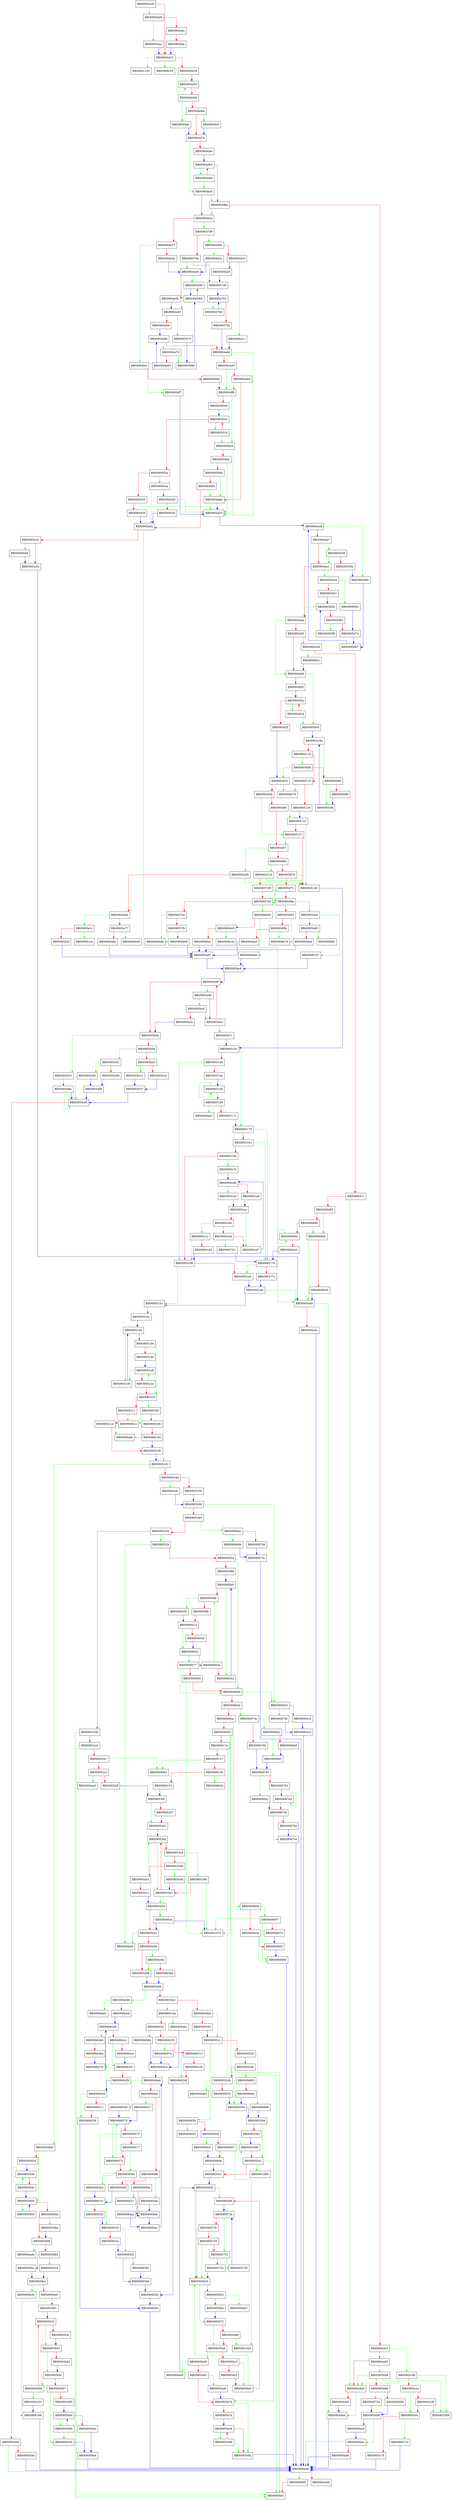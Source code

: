 digraph ____strtold_l_internal {
  node [shape="box"];
  graph [splines=ortho];
  BB00904cd0 -> BB00905bd0 [color="green"];
  BB00904cd0 -> BB00904d15 [color="red"];
  BB00904d15 -> BB00401100 [color="green"];
  BB00904d15 -> BB00906c59 [color="green"];
  BB00904d15 -> BB00904d39 [color="red"];
  BB00904d39 -> BB00904d50 [color="blue"];
  BB00904d50 -> BB00904d50 [color="green"];
  BB00904d50 -> BB00904d66 [color="red"];
  BB00904d66 -> BB009050a0 [color="green"];
  BB00904d66 -> BB00904d6e [color="red"];
  BB00904d6e -> BB00904fc0 [color="green"];
  BB00904d6e -> BB00904d7e [color="red"];
  BB00904d7e -> BB00904e20 [color="green"];
  BB00904d7e -> BB00904d8e [color="red"];
  BB00904d8e -> BB00904db5 [color="blue"];
  BB00904da0 -> BB00904e20 [color="green"];
  BB00904da0 -> BB00904db5 [color="red"];
  BB00904db5 -> BB00904da0 [color="green"];
  BB00904db5 -> BB00904dba [color="red"];
  BB00904dba -> BB00904e2a [color="green"];
  BB00904dba -> BB00904dc3 [color="red"];
  BB00904dc3 -> BB00905c0b [color="green"];
  BB00904dc3 -> BB00904dd5 [color="red"];
  BB00904dd5 -> BB00905b68 [color="green"];
  BB00904dd5 -> BB00904ddd [color="red"];
  BB00904ddd -> BB00904ded [color="green"];
  BB00904ddd -> BB00904de5 [color="red"];
  BB00904de5 -> BB00904ded [color="blue"];
  BB00904ded -> BB00904def [color="blue"];
  BB00904def -> BB00906bf5 [color="green"];
  BB00904def -> BB00904e06 [color="red"];
  BB00904e20 -> BB00904dba [color="green"];
  BB00904e20 -> BB00904e2a [color="red"];
  BB00904e2a -> BB00905788 [color="green"];
  BB00904e2a -> BB00904e37 [color="red"];
  BB00904e37 -> BB00904fce [color="green"];
  BB00904e37 -> BB00904e40 [color="red"];
  BB00904e40 -> BB00904e46 [color="blue"];
  BB00904e46 -> BB00905096 [color="green"];
  BB00904e46 -> BB00904e5b [color="red"];
  BB00904e5b -> BB00904e60 [color="blue"];
  BB00904e60 -> BB00905075 [color="green"];
  BB00904e60 -> BB00904e69 [color="red"];
  BB00904e69 -> BB00904e86 [color="blue"];
  BB00904e70 -> BB00905080 [color="green"];
  BB00904e70 -> BB00904e83 [color="red"];
  BB00904e83 -> BB00904e86 [color="blue"];
  BB00904e86 -> BB00904e70 [color="green"];
  BB00904e86 -> BB00904e8d [color="red"];
  BB00904e8d -> BB00904ec3 [color="green"];
  BB00904e8d -> BB00904e97 [color="red"];
  BB00904e97 -> BB00904ff8 [color="green"];
  BB00904e97 -> BB00904eb5 [color="red"];
  BB00904eb5 -> BB00904ff8 [color="green"];
  BB00904eb5 -> BB00904ebd [color="red"];
  BB00904ebd -> BB00904ec3 [color="blue"];
  BB00904ec3 -> BB00904ec9 [color="blue"];
  BB00904ec9 -> BB00905060 [color="green"];
  BB00904ec9 -> BB00904ed7 [color="red"];
  BB00904ed7 -> BB00905048 [color="green"];
  BB00904ed7 -> BB00904ee1 [color="red"];
  BB00904ee1 -> BB00905d44 [color="green"];
  BB00904ee1 -> BB00904eea [color="red"];
  BB00904eea -> BB00904efb [color="green"];
  BB00904eea -> BB00904ef2 [color="red"];
  BB00904ef2 -> BB00906438 [color="green"];
  BB00904ef2 -> BB00904efb [color="red"];
  BB00904efb -> BB009050c0 [color="green"];
  BB00904efb -> BB00904f0f [color="red"];
  BB00904f0f -> BB00904f2a [color="blue"];
  BB00904f18 -> BB009050c0 [color="green"];
  BB00904f18 -> BB00904f2a [color="red"];
  BB00904f2a -> BB00904f18 [color="green"];
  BB00904f2a -> BB00904f2f [color="red"];
  BB00904f2f -> BB00904f32 [color="blue"];
  BB00904f32 -> BB00906c78 [color="green"];
  BB00904f32 -> BB00904f3b [color="red"];
  BB00904f3b -> BB00905137 [color="green"];
  BB00904f3b -> BB00904f4f [color="red"];
  BB00904f4f -> BB00905131 [color="green"];
  BB00904f4f -> BB00904f57 [color="red"];
  BB00904f57 -> BB00905a58 [color="green"];
  BB00904f57 -> BB00904f66 [color="red"];
  BB00904f66 -> BB009057c4 [color="green"];
  BB00904f66 -> BB00904f70 [color="red"];
  BB00904f70 -> BB00905140 [color="green"];
  BB00904f70 -> BB00904f7c [color="red"];
  BB00904f7c -> BB009057e3 [color="green"];
  BB00904f7c -> BB00904f8a [color="red"];
  BB00904f8a -> BB00905dcb [color="green"];
  BB00904f8a -> BB00904f93 [color="red"];
  BB00904f93 -> BB00906b79 [color="green"];
  BB00904f93 -> BB00904f9c [color="red"];
  BB00904f9c -> BB00906b79 [color="green"];
  BB00904f9c -> BB00904fa5 [color="red"];
  BB00904fa5 -> BB00905a97 [color="blue"];
  BB00904fc0 -> BB00904d7e [color="blue"];
  BB00904fce -> BB00905df7 [color="green"];
  BB00904fce -> BB00904fdb [color="red"];
  BB00904fdb -> BB00904ff8 [color="blue"];
  BB00904ff8 -> BB009059c8 [color="green"];
  BB00904ff8 -> BB00905000 [color="red"];
  BB00905000 -> BB00905023 [color="blue"];
  BB00905010 -> BB009059c8 [color="green"];
  BB00905010 -> BB00905023 [color="red"];
  BB00905023 -> BB00905010 [color="green"];
  BB00905023 -> BB0090502a [color="red"];
  BB0090502a -> BB009063ea [color="green"];
  BB0090502a -> BB00905035 [color="red"];
  BB00905035 -> BB00904ec3 [color="green"];
  BB00905035 -> BB0090503f [color="red"];
  BB0090503f -> BB00905a02 [color="blue"];
  BB00905048 -> BB00904ee1 [color="green"];
  BB00905048 -> BB0090505b [color="red"];
  BB0090505b -> BB00905060 [color="blue"];
  BB00905060 -> BB00905067 [color="blue"];
  BB00905067 -> BB00904ec9 [color="blue"];
  BB00905075 -> BB00905080 [color="blue"];
  BB00905080 -> BB00905083 [color="blue"];
  BB00905083 -> BB00904e60 [color="green"];
  BB00905083 -> BB00905096 [color="red"];
  BB00905096 -> BB00905083 [color="blue"];
  BB009050a0 -> BB00904d7e [color="blue"];
  BB009050c0 -> BB0090510b [color="blue"];
  BB009050d8 -> BB00904f32 [color="green"];
  BB009050d8 -> BB009050f0 [color="red"];
  BB009050f0 -> BB009050fe [color="green"];
  BB009050f0 -> BB009050f6 [color="red"];
  BB009050f6 -> BB009050fe [color="blue"];
  BB009050fe -> BB0090510b [color="blue"];
  BB0090510b -> BB009050f0 [color="green"];
  BB0090510b -> BB00905119 [color="red"];
  BB00905119 -> BB009050d8 [color="green"];
  BB00905119 -> BB0090511f [color="red"];
  BB0090511f -> BB00906c78 [color="green"];
  BB0090511f -> BB00905128 [color="red"];
  BB00905128 -> BB00905131 [color="blue"];
  BB00905131 -> BB00905140 [color="green"];
  BB00905131 -> BB00905137 [color="red"];
  BB00905137 -> BB00904f57 [color="green"];
  BB00905137 -> BB00905140 [color="red"];
  BB00905140 -> BB00905143 [color="blue"];
  BB00905143 -> BB00905178 [color="green"];
  BB00905143 -> BB00905148 [color="red"];
  BB00905148 -> BB00905198 [color="green"];
  BB00905148 -> BB0090514e [color="red"];
  BB0090514e -> BB00905158 [color="blue"];
  BB00905158 -> BB00905158 [color="green"];
  BB00905158 -> BB00905169 [color="red"];
  BB00905169 -> BB00906a43 [color="green"];
  BB00905169 -> BB00905172 [color="red"];
  BB00905172 -> BB00905178 [color="blue"];
  BB00905178 -> BB00905770 [color="green"];
  BB00905178 -> BB00905181 [color="red"];
  BB00905181 -> BB00905770 [color="green"];
  BB00905181 -> BB0090518a [color="red"];
  BB0090518a -> BB00905c7b [color="green"];
  BB0090518a -> BB00905198 [color="red"];
  BB00905198 -> BB009051b1 [color="green"];
  BB00905198 -> BB009051a0 [color="red"];
  BB009051a0 -> BB009051a8 [color="blue"];
  BB009051a8 -> BB00905a40 [color="green"];
  BB009051a8 -> BB009051b1 [color="red"];
  BB009051b1 -> BB00905243 [color="green"];
  BB009051b1 -> BB009051ba [color="red"];
  BB009051ba -> BB009051d4 [color="blue"];
  BB009051d0 -> BB009051d4 [color="blue"];
  BB009051d4 -> BB009051d0 [color="green"];
  BB009051d4 -> BB009051d9 [color="red"];
  BB009051d9 -> BB009051fc [color="green"];
  BB009051d9 -> BB009051de [color="red"];
  BB009051de -> BB009051e8 [color="blue"];
  BB009051e8 -> BB009051d0 [color="green"];
  BB009051e8 -> BB009051ee [color="red"];
  BB009051ee -> BB009051e8 [color="green"];
  BB009051ee -> BB009051fc [color="red"];
  BB009051fc -> BB00906183 [color="green"];
  BB009051fc -> BB00905211 [color="red"];
  BB00905211 -> BB00906b1c [color="green"];
  BB00905211 -> BB0090521d [color="red"];
  BB0090521d -> BB00906afd [color="green"];
  BB0090521d -> BB00905238 [color="red"];
  BB00905238 -> BB00905243 [color="blue"];
  BB00905243 -> BB00905820 [color="green"];
  BB00905243 -> BB0090524d [color="red"];
  BB0090524d -> BB00905cfc [color="green"];
  BB0090524d -> BB0090525b [color="red"];
  BB0090525b -> BB00905268 [color="blue"];
  BB00905268 -> BB00906401 [color="green"];
  BB00905268 -> BB00905285 [color="red"];
  BB00905285 -> BB009066ec [color="green"];
  BB00905285 -> BB00905292 [color="red"];
  BB00905292 -> BB00905f28 [color="green"];
  BB00905292 -> BB0090529b [color="red"];
  BB0090529b -> BB00906bfc [color="green"];
  BB0090529b -> BB009052a4 [color="red"];
  BB009052a4 -> BB00906bfc [color="green"];
  BB009052a4 -> BB009052b7 [color="red"];
  BB009052b7 -> BB009069a1 [color="green"];
  BB009052b7 -> BB009052c1 [color="red"];
  BB009052c1 -> BB00906aa0 [color="green"];
  BB009052c1 -> BB009052ff [color="red"];
  BB009052ff -> BB0090530f [color="blue"];
  BB0090530f -> BB00905342 [color="green"];
  BB0090530f -> BB00905337 [color="red"];
  BB00905337 -> BB00905342 [color="blue"];
  BB00905342 -> BB009053bf [color="blue"];
  BB00905390 -> BB00401070 [color="green"];
  BB00905390 -> BB009053b3 [color="red"];
  BB009053b3 -> BB00905420 [color="green"];
  BB009053b3 -> BB009053bf [color="red"];
  BB009053bf -> BB009053b3 [color="green"];
  BB009053bf -> BB009053c4 [color="red"];
  BB009053c4 -> BB00905390 [color="green"];
  BB009053c4 -> BB009053d0 [color="red"];
  BB009053d0 -> BB00905e48 [color="green"];
  BB009053d0 -> BB00905403 [color="red"];
  BB00905403 -> BB009053bf [color="green"];
  BB00905403 -> BB0090541c [color="red"];
  BB0090541c -> BB00905420 [color="blue"];
  BB00905420 -> BB0090663a [color="green"];
  BB00905420 -> BB00905441 [color="red"];
  BB00905441 -> BB00906abf [color="green"];
  BB00905441 -> BB00905456 [color="red"];
  BB00905456 -> BB0090638c [color="green"];
  BB00905456 -> BB00905498 [color="red"];
  BB00905498 -> BB0090549d [color="blue"];
  BB0090549d -> BB00906288 [color="green"];
  BB0090549d -> BB009054b1 [color="red"];
  BB009054b1 -> BB009061da [color="green"];
  BB009054b1 -> BB009054bb [color="red"];
  BB009054bb -> BB0090551c [color="green"];
  BB009054bb -> BB00905502 [color="red"];
  BB00905502 -> BB0090551c [color="blue"];
  BB0090551c -> BB00906659 [color="green"];
  BB0090551c -> BB00905525 [color="red"];
  BB00905525 -> BB00906896 [color="green"];
  BB00905525 -> BB0090553e [color="red"];
  BB0090553e -> BB009068f3 [color="green"];
  BB0090553e -> BB0090554b [color="red"];
  BB0090554b -> BB00906a62 [color="green"];
  BB0090554b -> BB00905555 [color="red"];
  BB00905555 -> BB0090555e [color="blue"];
  BB0090555e -> BB00905568 [color="blue"];
  BB00905568 -> BB009055a1 [color="green"];
  BB00905568 -> BB0090556c [color="red"];
  BB0090556c -> BB00905590 [color="blue"];
  BB00905590 -> BB00905590 [color="green"];
  BB00905590 -> BB009055a1 [color="red"];
  BB009055a1 -> BB00401080 [color="green"];
  BB009055a1 -> BB00905e74 [color="green"];
  BB009055a1 -> BB009055e1 [color="red"];
  BB009055e1 -> BB00905625 [color="blue"];
  BB00905625 -> BB009056ff [color="green"];
  BB00905625 -> BB00905635 [color="red"];
  BB00905635 -> BB00905672 [color="green"];
  BB00905635 -> BB00905652 [color="red"];
  BB00905652 -> BB00906bb7 [color="green"];
  BB00905652 -> BB0090566e [color="red"];
  BB0090566e -> BB00905672 [color="blue"];
  BB00905672 -> BB009056ad [color="green"];
  BB00905672 -> BB0090568f [color="red"];
  BB0090568f -> BB00401020 [color="green"];
  BB0090568f -> BB009056ad [color="red"];
  BB009056ad -> BB00905e60 [color="green"];
  BB009056ad -> BB009056c5 [color="red"];
  BB009056c5 -> BB009056e5 [color="green"];
  BB009056c5 -> BB009056cf [color="red"];
  BB009056cf -> BB009056e5 [color="blue"];
  BB009056e5 -> BB00905635 [color="green"];
  BB009056e5 -> BB009056ff [color="red"];
  BB009056ff -> BB0090573a [color="blue"];
  BB00905730 -> BB0090573a [color="blue"];
  BB0090573a -> BB00905753 [color="green"];
  BB0090573a -> BB0090573f [color="red"];
  BB0090573f -> BB00905635 [color="green"];
  BB0090573f -> BB00905745 [color="red"];
  BB00905745 -> BB00905635 [color="green"];
  BB00905745 -> BB00905753 [color="red"];
  BB00905753 -> BB00905730 [color="green"];
  BB00905753 -> BB0090575c [color="red"];
  BB0090575c -> BB00905635 [color="blue"];
  BB00905761 -> BB00905770 [color="blue"];
  BB00905770 -> BB009051a0 [color="green"];
  BB00905770 -> BB0090577c [color="red"];
  BB0090577c -> BB009051a8 [color="blue"];
  BB00905788 -> BB00905d0e [color="green"];
  BB00905788 -> BB0090579a [color="red"];
  BB0090579a -> BB00904e46 [color="green"];
  BB0090579a -> BB009057a9 [color="red"];
  BB009057a9 -> BB009057b5 [color="blue"];
  BB009057b0 -> BB009057b5 [color="blue"];
  BB009057b5 -> BB009057b0 [color="green"];
  BB009057b5 -> BB009057bf [color="red"];
  BB009057bf -> BB00904e8d [color="blue"];
  BB009057c4 -> BB00905140 [color="green"];
  BB009057c4 -> BB009057d5 [color="red"];
  BB009057d5 -> BB00904f8a [color="green"];
  BB009057d5 -> BB009057e3 [color="red"];
  BB009057e3 -> BB009066bf [color="green"];
  BB009057e3 -> BB009057ec [color="red"];
  BB009057ec -> BB00906b98 [color="green"];
  BB009057ec -> BB009057f5 [color="red"];
  BB009057f5 -> BB00906b98 [color="green"];
  BB009057f5 -> BB00905808 [color="red"];
  BB00905808 -> BB00905a97 [color="blue"];
  BB00905820 -> BB00905855 [color="green"];
  BB00905820 -> BB00905834 [color="red"];
  BB00905834 -> BB00905838 [color="blue"];
  BB00905838 -> BB00905838 [color="green"];
  BB00905838 -> BB0090584c [color="red"];
  BB0090584c -> BB00905855 [color="blue"];
  BB00905850 -> BB00905855 [color="blue"];
  BB00905855 -> BB00905850 [color="green"];
  BB00905855 -> BB0090585d [color="red"];
  BB0090585d -> BB00905dba [color="green"];
  BB0090585d -> BB0090586f [color="red"];
  BB0090586f -> BB00906ade [color="green"];
  BB0090586f -> BB00905885 [color="red"];
  BB00905885 -> BB009063d4 [color="green"];
  BB00905885 -> BB009058ac [color="red"];
  BB009058ac -> BB009058cc [color="blue"];
  BB009058cc -> BB00906b3b [color="green"];
  BB009058cc -> BB009058d5 [color="red"];
  BB009058d5 -> BB00906168 [color="green"];
  BB009058d5 -> BB009058f1 [color="red"];
  BB009058f1 -> BB0090591b [color="blue"];
  BB00905900 -> BB00906163 [color="green"];
  BB00905900 -> BB0090591b [color="red"];
  BB0090591b -> BB00905933 [color="green"];
  BB0090591b -> BB0090592b [color="red"];
  BB0090592b -> BB00905933 [color="blue"];
  BB00905933 -> BB0090594c [color="green"];
  BB00905933 -> BB00905942 [color="red"];
  BB00905942 -> BB0090594c [color="blue"];
  BB0090594c -> BB00905900 [color="green"];
  BB0090594c -> BB00905957 [color="red"];
  BB00905957 -> BB00906430 [color="green"];
  BB00905957 -> BB00905985 [color="red"];
  BB00905985 -> BB0090599d [color="blue"];
  BB00905990 -> BB00906430 [color="green"];
  BB00905990 -> BB0090599d [color="red"];
  BB0090599d -> BB00905990 [color="green"];
  BB0090599d -> BB009059a3 [color="red"];
  BB009059a3 -> BB009059a9 [color="blue"];
  BB009059a9 -> BB00904def [color="blue"];
  BB009059c8 -> BB00904ec3 [color="green"];
  BB009059c8 -> BB009059d2 [color="red"];
  BB009059d2 -> BB00904ec3 [color="green"];
  BB009059d2 -> BB009059db [color="red"];
  BB009059db -> BB00904ebd [color="green"];
  BB009059db -> BB009059f3 [color="red"];
  BB009059f3 -> BB00904ebd [color="green"];
  BB009059f3 -> BB00905a02 [color="red"];
  BB00905a02 -> BB00905a40 [color="green"];
  BB00905a02 -> BB00905a22 [color="red"];
  BB00905a22 -> BB00906946 [color="green"];
  BB00905a22 -> BB00905a30 [color="red"];
  BB00905a30 -> BB00905a40 [color="blue"];
  BB00905a40 -> BB00904ded [color="green"];
  BB00905a40 -> BB00905a4c [color="red"];
  BB00905a4c -> BB00904def [color="blue"];
  BB00905a58 -> BB00905140 [color="green"];
  BB00905a58 -> BB00905a6d [color="red"];
  BB00905a6d -> BB00905e1c [color="green"];
  BB00905a6d -> BB00905a77 [color="red"];
  BB00905a77 -> BB00906bd6 [color="green"];
  BB00905a77 -> BB00905a8a [color="red"];
  BB00905a8a -> BB00905a97 [color="blue"];
  BB00905a97 -> BB00905ac6 [color="blue"];
  BB00905ac6 -> BB00905aff [color="blue"];
  BB00905ad0 -> BB00905bc0 [color="green"];
  BB00905ad0 -> BB00905ae1 [color="red"];
  BB00905ae1 -> BB00905f11 [color="green"];
  BB00905ae1 -> BB00905aff [color="red"];
  BB00905aff -> BB00905ad0 [color="green"];
  BB00905aff -> BB00905b04 [color="red"];
  BB00905b04 -> BB00905d7c [color="green"];
  BB00905b04 -> BB00905b0e [color="red"];
  BB00905b0e -> BB00905d91 [color="green"];
  BB00905b0e -> BB00905b25 [color="red"];
  BB00905b25 -> BB00905e11 [color="green"];
  BB00905b25 -> BB00905b31 [color="red"];
  BB00905b31 -> BB00905b37 [color="blue"];
  BB00905b37 -> BB00905b40 [color="blue"];
  BB00905b40 -> BB00905b40 [color="green"];
  BB00905b40 -> BB00905b4f [color="red"];
  BB00905b4f -> BB00904def [color="green"];
  BB00905b4f -> BB00905b5d [color="red"];
  BB00905b5d -> BB00904def [color="blue"];
  BB00905b68 -> BB00401088 [color="green"];
  BB00905b68 -> BB00904ddd [color="green"];
  BB00905b68 -> BB00905b8b [color="red"];
  BB00905b8b -> BB00906724 [color="green"];
  BB00905b8b -> BB00905b99 [color="red"];
  BB00905b99 -> BB00905b9f [color="blue"];
  BB00905b9f -> BB00905bac [color="green"];
  BB00905b9f -> BB00905ba9 [color="red"];
  BB00905ba9 -> BB00905bac [color="blue"];
  BB00905bac -> BB00904def [color="green"];
  BB00905bac -> BB00905bb8 [color="red"];
  BB00905bb8 -> BB00904def [color="blue"];
  BB00905bc0 -> BB00905ae1 [color="green"];
  BB00905bc0 -> BB00905bcb [color="red"];
  BB00905bcb -> BB00905b04 [color="blue"];
  BB00905bd0 -> BB00905dac [color="green"];
  BB00905bd0 -> BB00905bec [color="red"];
  BB00905bec -> BB00904d15 [color="green"];
  BB00905bec -> BB00905bfa [color="red"];
  BB00905bfa -> BB00904d15 [color="blue"];
  BB00905c0b -> BB00401088 [color="green"];
  BB00905c0b -> BB00904ddd [color="green"];
  BB00905c0b -> BB00905c2e [color="red"];
  BB00905c2e -> BB00905c64 [color="green"];
  BB00905c2e -> BB00905c38 [color="red"];
  BB00905c38 -> BB00401088 [color="green"];
  BB00905c38 -> BB00905c64 [color="red"];
  BB00905c64 -> BB00906719 [color="green"];
  BB00905c64 -> BB00905c70 [color="red"];
  BB00905c70 -> BB00904def [color="blue"];
  BB00905c7b -> BB00905cdb [color="blue"];
  BB00905ca0 -> BB00905cac [color="blue"];
  BB00905cac -> BB00905cd7 [color="green"];
  BB00905cac -> BB00905cb0 [color="red"];
  BB00905cb0 -> BB009061c2 [color="green"];
  BB00905cb0 -> BB00905cb8 [color="red"];
  BB00905cb8 -> BB00905761 [color="green"];
  BB00905cb8 -> BB00905cd7 [color="red"];
  BB00905cd7 -> BB00905cdb [color="blue"];
  BB00905cdb -> BB00905ca0 [color="green"];
  BB00905cdb -> BB00905ce4 [color="red"];
  BB00905ce4 -> BB00905cac [color="blue"];
  BB00905cfc -> BB00905268 [color="blue"];
  BB00905d0e -> BB00906a2c [color="green"];
  BB00905d0e -> BB00905d1f [color="red"];
  BB00905d1f -> BB00906a11 [color="green"];
  BB00905d1f -> BB00905d28 [color="red"];
  BB00905d28 -> BB009057a9 [color="blue"];
  BB00905d44 -> BB00906995 [color="green"];
  BB00905d44 -> BB00905d51 [color="red"];
  BB00905d51 -> BB00905d5b [color="blue"];
  BB00905d58 -> BB00905d5b [color="blue"];
  BB00905d5b -> BB00904eea [color="green"];
  BB00905d5b -> BB00905d65 [color="red"];
  BB00905d65 -> BB00905d58 [color="green"];
  BB00905d65 -> BB00905d74 [color="red"];
  BB00905d74 -> BB00905067 [color="blue"];
  BB00905d7c -> BB00905b40 [color="green"];
  BB00905d7c -> BB00905d8a [color="red"];
  BB00905d8a -> BB00905b40 [color="blue"];
  BB00905d91 -> BB00905e09 [color="green"];
  BB00905d91 -> BB00905d99 [color="red"];
  BB00905d99 -> BB00905d9f [color="blue"];
  BB00905d9f -> BB00905b40 [color="blue"];
  BB00905dac -> BB00904d15 [color="blue"];
  BB00905dba -> BB0090586f [color="blue"];
  BB00905dcb -> BB009067e7 [color="green"];
  BB00905dcb -> BB00905dd5 [color="red"];
  BB00905dd5 -> BB009069f2 [color="green"];
  BB00905dd5 -> BB00905de8 [color="red"];
  BB00905de8 -> BB00905a97 [color="blue"];
  BB00905df7 -> BB00904ec3 [color="blue"];
  BB00905e09 -> BB00905d9f [color="blue"];
  BB00905e11 -> BB00905b37 [color="blue"];
  BB00905e1c -> BB00906c1b [color="green"];
  BB00905e1c -> BB00905e2f [color="red"];
  BB00905e2f -> BB00905a97 [color="blue"];
  BB00905e48 -> BB009053b3 [color="blue"];
  BB00905e60 -> BB00905ed0 [color="green"];
  BB00905e60 -> BB00905e62 [color="red"];
  BB00905e62 -> BB00905edf [color="green"];
  BB00905e62 -> BB00905e74 [color="red"];
  BB00905e74 -> BB00905e9a [color="green"];
  BB00905e74 -> BB00905e7a [color="red"];
  BB00905e7a -> BB00905e94 [color="blue"];
  BB00905e88 -> BB00905e9a [color="green"];
  BB00905e88 -> BB00905e94 [color="red"];
  BB00905e94 -> BB00905e88 [color="green"];
  BB00905e94 -> BB00905e9a [color="red"];
  BB00905e9a -> BB00904def [color="blue"];
  BB00905ed0 -> BB00905625 [color="blue"];
  BB00905edf -> BB00905e74 [color="blue"];
  BB00905f11 -> BB00905143 [color="blue"];
  BB00905f28 -> BB00906abf [color="green"];
  BB00905f28 -> BB00905f3a [color="red"];
  BB00905f3a -> BB009060b6 [color="green"];
  BB00905f3a -> BB00905f89 [color="red"];
  BB00905f89 -> BB00905fd0 [color="blue"];
  BB00905fd0 -> BB00906053 [color="green"];
  BB00905fd0 -> BB00905fd8 [color="red"];
  BB00905fd8 -> BB0090605f [color="green"];
  BB00905fd8 -> BB00905ffc [color="red"];
  BB00905ffc -> BB00906012 [color="red"];
  BB00906012 -> BB00906032 [color="green"];
  BB00906012 -> BB00906029 [color="red"];
  BB00906029 -> BB00906032 [color="blue"];
  BB00906032 -> BB00906077 [color="green"];
  BB00906032 -> BB0090603e [color="red"];
  BB0090603e -> BB00905fd8 [color="green"];
  BB0090603e -> BB00906053 [color="red"];
  BB00906053 -> BB00905fd0 [color="blue"];
  BB0090605f -> BB00906012 [color="blue"];
  BB00906077 -> BB009060b6 [color="green"];
  BB00906077 -> BB00906099 [color="red"];
  BB00906099 -> BB00401070 [color="green"];
  BB00906099 -> BB009060b6 [color="red"];
  BB009060b6 -> BB00906401 [color="green"];
  BB009060b6 -> BB009060e0 [color="red"];
  BB009060e0 -> BB0090674c [color="green"];
  BB009060e0 -> BB009060ea [color="red"];
  BB009060ea -> BB00906808 [color="green"];
  BB009060ea -> BB009060f3 [color="red"];
  BB009060f3 -> BB00401070 [color="green"];
  BB009060f3 -> BB00906bfc [color="green"];
  BB009060f3 -> BB0090611e [color="red"];
  BB0090611e -> BB00906bfc [color="green"];
  BB0090611e -> BB00906137 [color="red"];
  BB00906137 -> BB009069a1 [color="green"];
  BB00906137 -> BB00906145 [color="red"];
  BB00906145 -> BB00906b5a [color="green"];
  BB00906145 -> BB00906153 [color="red"];
  BB00906153 -> BB0090530f [color="blue"];
  BB00906163 -> BB00906168 [color="blue"];
  BB00906168 -> BB00904def [color="blue"];
  BB00906183 -> BB00906b1c [color="green"];
  BB00906183 -> BB00906196 [color="red"];
  BB00906196 -> BB00906afd [color="green"];
  BB00906196 -> BB009061b5 [color="red"];
  BB009061b5 -> BB00905238 [color="blue"];
  BB009061c2 -> BB00905198 [color="green"];
  BB009061c2 -> BB009061d0 [color="red"];
  BB009061d0 -> BB00905198 [color="blue"];
  BB009061da -> BB009064bc [color="green"];
  BB009061da -> BB009061fc [color="red"];
  BB009061fc -> BB00906884 [color="green"];
  BB009061fc -> BB00906205 [color="red"];
  BB00906205 -> BB0090697a [color="green"];
  BB00906205 -> BB00906213 [color="red"];
  BB00906213 -> BB0090624f [color="green"];
  BB00906213 -> BB00906226 [color="red"];
  BB00906226 -> BB0090624f [color="red"];
  BB0090624f -> BB00906255 [color="blue"];
  BB00906255 -> BB0090626c [color="blue"];
  BB0090626c -> BB00904def [color="blue"];
  BB00906288 -> BB00906a81 [color="green"];
  BB00906288 -> BB009062af [color="red"];
  BB009062af -> BB009062d0 [color="blue"];
  BB009062d0 -> BB00906360 [color="green"];
  BB009062d0 -> BB009062e1 [color="red"];
  BB009062e1 -> BB009062f3 [color="green"];
  BB009062e1 -> BB009062ee [color="red"];
  BB009062ee -> BB009062f3 [color="blue"];
  BB009062f3 -> BB009062fd [color="green"];
  BB009062f3 -> BB009062f8 [color="red"];
  BB009062f8 -> BB009062fd [color="blue"];
  BB009062fd -> BB00906339 [color="green"];
  BB009062fd -> BB00906311 [color="red"];
  BB00906311 -> BB00906339 [color="red"];
  BB00906339 -> BB0090626c [color="blue"];
  BB00906360 -> BB0090637b [color="green"];
  BB00906360 -> BB0090636a [color="red"];
  BB0090636a -> BB0090637b [color="blue"];
  BB0090637b -> BB009062d0 [color="blue"];
  BB0090638c -> BB00905498 [color="green"];
  BB0090638c -> BB009063b9 [color="red"];
  BB009063b9 -> BB0090549d [color="blue"];
  BB009063d4 -> BB009058cc [color="blue"];
  BB009063ea -> BB00905a02 [color="green"];
  BB009063ea -> BB009063f3 [color="red"];
  BB009063f3 -> BB00904ec3 [color="green"];
  BB009063f3 -> BB009063fc [color="red"];
  BB009063fc -> BB00905a02 [color="blue"];
  BB00906401 -> BB009067fd [color="green"];
  BB00906401 -> BB0090641d [color="red"];
  BB0090641d -> BB00906423 [color="blue"];
  BB00906423 -> BB00904def [color="blue"];
  BB00906430 -> BB009059a9 [color="blue"];
  BB00906438 -> BB0090693c [color="green"];
  BB00906438 -> BB0090647c [color="red"];
  BB0090647c -> BB00904ddd [color="green"];
  BB0090647c -> BB00906485 [color="red"];
  BB00906485 -> BB00906926 [color="green"];
  BB00906485 -> BB0090648e [color="red"];
  BB0090648e -> BB00906926 [color="green"];
  BB0090648e -> BB0090649c [color="red"];
  BB0090649c -> BB0090649c [color="green"];
  BB0090649c -> BB009064b2 [color="red"];
  BB009064b2 -> BB00905770 [color="blue"];
  BB009064bc -> BB009064c4 [color="blue"];
  BB009064c4 -> BB009064e8 [color="blue"];
  BB009064e8 -> BB00906558 [color="green"];
  BB009064e8 -> BB009064ed [color="red"];
  BB009064ed -> BB009065c7 [color="green"];
  BB009064ed -> BB009064f6 [color="red"];
  BB009064f6 -> BB009065de [color="green"];
  BB009064f6 -> BB0090650f [color="red"];
  BB0090650f -> BB0090651b [color="blue"];
  BB0090651b -> BB00906525 [color="green"];
  BB0090651b -> BB00906520 [color="red"];
  BB00906520 -> BB00906525 [color="blue"];
  BB00906525 -> BB0090652f [color="green"];
  BB00906525 -> BB0090652a [color="red"];
  BB0090652a -> BB0090652f [color="blue"];
  BB0090652f -> BB009065f0 [color="green"];
  BB0090652f -> BB00906546 [color="red"];
  BB00906546 -> BB00906255 [color="blue"];
  BB00906558 -> BB00906570 [color="blue"];
  BB00906570 -> BB0090657c [color="green"];
  BB00906570 -> BB00906575 [color="red"];
  BB00906575 -> BB0090658c [color="green"];
  BB00906575 -> BB00906577 [color="red"];
  BB00906577 -> BB0090658c [color="green"];
  BB00906577 -> BB0090657c [color="red"];
  BB0090657c -> BB00906570 [color="green"];
  BB0090657c -> BB0090658c [color="red"];
  BB0090658c -> BB009065bd [color="green"];
  BB0090658c -> BB0090659d [color="red"];
  BB0090659d -> BB00906621 [color="green"];
  BB0090659d -> BB009065a2 [color="red"];
  BB009065a2 -> BB009065ac [color="blue"];
  BB009065ac -> BB009064e8 [color="blue"];
  BB009065bd -> BB0090651b [color="blue"];
  BB009065c7 -> BB00906570 [color="blue"];
  BB009065de -> BB009065eb [color="blue"];
  BB009065eb -> BB009065ac [color="blue"];
  BB009065f0 -> BB00906546 [color="blue"];
  BB00906621 -> BB009065eb [color="blue"];
  BB0090663a -> BB00401070 [color="blue"];
  BB0090663a -> BB00905441 [color="blue"];
  BB00906659 -> BB009069d3 [color="green"];
  BB00906659 -> BB0090665f [color="red"];
  BB0090665f -> BB009069c0 [color="green"];
  BB0090665f -> BB00906667 [color="red"];
  BB00906667 -> BB00401020 [color="green"];
  BB00906667 -> BB0090669a [color="red"];
  BB0090669a -> BB009055e1 [color="blue"];
  BB009066bf -> BB009068dd [color="green"];
  BB009066bf -> BB009066c9 [color="red"];
  BB009066c9 -> BB00906c3a [color="green"];
  BB009066c9 -> BB009066dc [color="red"];
  BB009066dc -> BB00905a97 [color="blue"];
  BB009066ec -> BB0090688b [color="green"];
  BB009066ec -> BB00906706 [color="red"];
  BB00906706 -> BB0090670c [color="blue"];
  BB0090670c -> BB00904def [color="blue"];
  BB00906719 -> BB00904def [color="blue"];
  BB00906724 -> BB00905b9f [color="blue"];
  BB0090674c -> BB009068a3 [color="green"];
  BB0090674c -> BB0090676b [color="red"];
  BB0090676b -> BB00906783 [color="blue"];
  BB00906783 -> BB009069cc [color="green"];
  BB00906783 -> BB00906792 [color="red"];
  BB00906792 -> BB009067a0 [color="blue"];
  BB009067a0 -> BB009067a0 [color="green"];
  BB009067a0 -> BB009067af [color="red"];
  BB009067af -> BB009067c4 [color="green"];
  BB009067af -> BB009067ba [color="red"];
  BB009067ba -> BB009067c4 [color="blue"];
  BB009067c4 -> BB00904def [color="blue"];
  BB009067e7 -> BB00905ac6 [color="blue"];
  BB009067fd -> BB00906423 [color="blue"];
  BB00906808 -> BB00906957 [color="green"];
  BB00906808 -> BB0090683e [color="red"];
  BB0090683e -> BB00906868 [color="green"];
  BB0090683e -> BB0090685f [color="red"];
  BB0090685f -> BB00906868 [color="blue"];
  BB00906868 -> BB00904def [color="blue"];
  BB00906884 -> BB009064c4 [color="blue"];
  BB0090688b -> BB0090670c [color="blue"];
  BB00906896 -> BB00905568 [color="blue"];
  BB009068a3 -> BB009068d3 [color="green"];
  BB009068a3 -> BB009068b8 [color="red"];
  BB009068b8 -> BB009068d3 [color="blue"];
  BB009068d3 -> BB00906783 [color="blue"];
  BB009068dd -> BB00905ac6 [color="blue"];
  BB009068f3 -> BB0090555e [color="green"];
  BB009068f3 -> BB00906904 [color="red"];
  BB00906904 -> BB0090555e [color="blue"];
  BB00906926 -> BB00905a40 [color="green"];
  BB00906926 -> BB00906934 [color="red"];
  BB00906934 -> BB00905a40 [color="blue"];
  BB0090693c -> BB00904efb [color="blue"];
  BB00906946 -> BB00905a30 [color="blue"];
  BB00906957 -> BB00401070 [color="green"];
  BB00906957 -> BB00906868 [color="green"];
  BB00906957 -> BB00906975 [color="red"];
  BB00906975 -> BB0090685f [color="blue"];
  BB0090697a -> BB009064c4 [color="blue"];
  BB00906995 -> BB00905d74 [color="blue"];
  BB009069c0 -> BB0090669a [color="blue"];
  BB009069cc -> BB009067af [color="blue"];
  BB00906a11 -> BB00904e8d [color="blue"];
  BB00906a2c -> BB00904e46 [color="blue"];
  BB00906bf5 -> BB00906bfc [color="red"];
}
